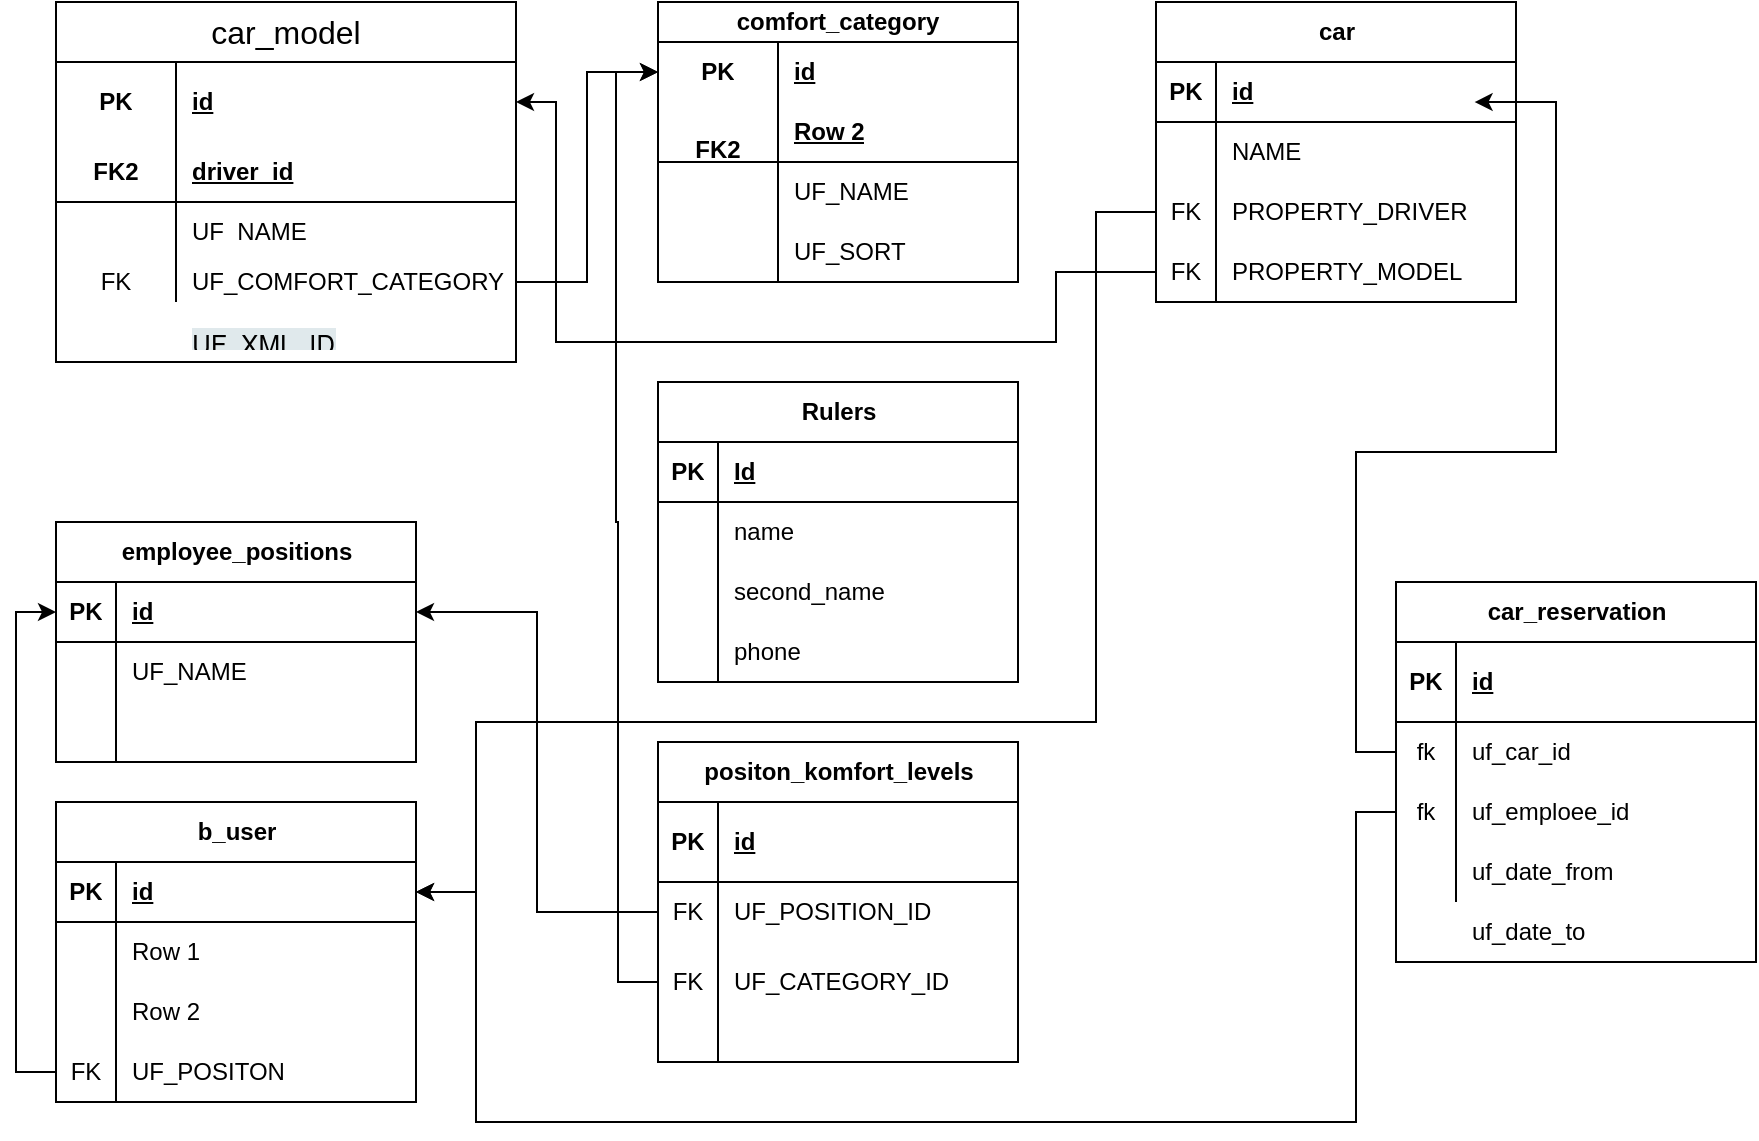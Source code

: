 <mxfile version="27.0.4">
  <diagram name="Page-1" id="9f46799a-70d6-7492-0946-bef42562c5a5">
    <mxGraphModel dx="1484" dy="653" grid="1" gridSize="10" guides="1" tooltips="1" connect="1" arrows="1" fold="1" page="1" pageScale="1" pageWidth="1100" pageHeight="850" background="none" math="0" shadow="0">
      <root>
        <mxCell id="0" />
        <mxCell id="1" parent="0" />
        <mxCell id="xJ7JGqBB9DfvE6Mjr_k1-46" value="" style="group" vertex="1" connectable="0" parent="1">
          <mxGeometry x="60" y="290" width="180" height="380" as="geometry" />
        </mxCell>
        <mxCell id="xJ7JGqBB9DfvE6Mjr_k1-45" value="UF_NAME" style="shape=partialRectangle;connectable=0;fillColor=none;top=0;left=0;bottom=0;right=0;align=left;spacingLeft=6;overflow=hidden;html=1;whiteSpace=wrap;" vertex="1" parent="xJ7JGqBB9DfvE6Mjr_k1-46">
          <mxGeometry x="60" y="105" width="120" height="15" as="geometry">
            <mxRectangle width="120" height="30" as="alternateBounds" />
          </mxGeometry>
        </mxCell>
        <mxCell id="xJ7JGqBB9DfvE6Mjr_k1-75" value="employee_positions" style="shape=table;startSize=30;container=1;collapsible=1;childLayout=tableLayout;fixedRows=1;rowLines=0;fontStyle=1;align=center;resizeLast=1;html=1;" vertex="1" parent="xJ7JGqBB9DfvE6Mjr_k1-46">
          <mxGeometry y="260" width="180" height="120" as="geometry" />
        </mxCell>
        <mxCell id="xJ7JGqBB9DfvE6Mjr_k1-76" value="" style="shape=tableRow;horizontal=0;startSize=0;swimlaneHead=0;swimlaneBody=0;fillColor=none;collapsible=0;dropTarget=0;points=[[0,0.5],[1,0.5]];portConstraint=eastwest;top=0;left=0;right=0;bottom=1;" vertex="1" parent="xJ7JGqBB9DfvE6Mjr_k1-75">
          <mxGeometry y="30" width="180" height="30" as="geometry" />
        </mxCell>
        <mxCell id="xJ7JGqBB9DfvE6Mjr_k1-77" value="PK" style="shape=partialRectangle;connectable=0;fillColor=none;top=0;left=0;bottom=0;right=0;fontStyle=1;overflow=hidden;whiteSpace=wrap;html=1;" vertex="1" parent="xJ7JGqBB9DfvE6Mjr_k1-76">
          <mxGeometry width="30" height="30" as="geometry">
            <mxRectangle width="30" height="30" as="alternateBounds" />
          </mxGeometry>
        </mxCell>
        <mxCell id="xJ7JGqBB9DfvE6Mjr_k1-78" value="id" style="shape=partialRectangle;connectable=0;fillColor=none;top=0;left=0;bottom=0;right=0;align=left;spacingLeft=6;fontStyle=5;overflow=hidden;whiteSpace=wrap;html=1;" vertex="1" parent="xJ7JGqBB9DfvE6Mjr_k1-76">
          <mxGeometry x="30" width="150" height="30" as="geometry">
            <mxRectangle width="150" height="30" as="alternateBounds" />
          </mxGeometry>
        </mxCell>
        <mxCell id="xJ7JGqBB9DfvE6Mjr_k1-79" value="" style="shape=tableRow;horizontal=0;startSize=0;swimlaneHead=0;swimlaneBody=0;fillColor=none;collapsible=0;dropTarget=0;points=[[0,0.5],[1,0.5]];portConstraint=eastwest;top=0;left=0;right=0;bottom=0;" vertex="1" parent="xJ7JGqBB9DfvE6Mjr_k1-75">
          <mxGeometry y="60" width="180" height="30" as="geometry" />
        </mxCell>
        <mxCell id="xJ7JGqBB9DfvE6Mjr_k1-80" value="" style="shape=partialRectangle;connectable=0;fillColor=none;top=0;left=0;bottom=0;right=0;editable=1;overflow=hidden;whiteSpace=wrap;html=1;" vertex="1" parent="xJ7JGqBB9DfvE6Mjr_k1-79">
          <mxGeometry width="30" height="30" as="geometry">
            <mxRectangle width="30" height="30" as="alternateBounds" />
          </mxGeometry>
        </mxCell>
        <mxCell id="xJ7JGqBB9DfvE6Mjr_k1-81" value="UF_NAME" style="shape=partialRectangle;connectable=0;fillColor=none;top=0;left=0;bottom=0;right=0;align=left;spacingLeft=6;overflow=hidden;whiteSpace=wrap;html=1;" vertex="1" parent="xJ7JGqBB9DfvE6Mjr_k1-79">
          <mxGeometry x="30" width="150" height="30" as="geometry">
            <mxRectangle width="150" height="30" as="alternateBounds" />
          </mxGeometry>
        </mxCell>
        <mxCell id="xJ7JGqBB9DfvE6Mjr_k1-82" value="" style="shape=tableRow;horizontal=0;startSize=0;swimlaneHead=0;swimlaneBody=0;fillColor=none;collapsible=0;dropTarget=0;points=[[0,0.5],[1,0.5]];portConstraint=eastwest;top=0;left=0;right=0;bottom=0;" vertex="1" parent="xJ7JGqBB9DfvE6Mjr_k1-75">
          <mxGeometry y="90" width="180" height="30" as="geometry" />
        </mxCell>
        <mxCell id="xJ7JGqBB9DfvE6Mjr_k1-83" value="" style="shape=partialRectangle;connectable=0;fillColor=none;top=0;left=0;bottom=0;right=0;editable=1;overflow=hidden;whiteSpace=wrap;html=1;" vertex="1" parent="xJ7JGqBB9DfvE6Mjr_k1-82">
          <mxGeometry width="30" height="30" as="geometry">
            <mxRectangle width="30" height="30" as="alternateBounds" />
          </mxGeometry>
        </mxCell>
        <mxCell id="xJ7JGqBB9DfvE6Mjr_k1-84" value="" style="shape=partialRectangle;connectable=0;fillColor=none;top=0;left=0;bottom=0;right=0;align=left;spacingLeft=6;overflow=hidden;whiteSpace=wrap;html=1;" vertex="1" parent="xJ7JGqBB9DfvE6Mjr_k1-82">
          <mxGeometry x="30" width="150" height="30" as="geometry">
            <mxRectangle width="150" height="30" as="alternateBounds" />
          </mxGeometry>
        </mxCell>
        <mxCell id="xJ7JGqBB9DfvE6Mjr_k1-168" value="&lt;span style=&quot;font-family: &amp;quot;Helvetica Neue&amp;quot;, Helvetica, Arial, sans-serif; font-size: 13px; background-color: rgb(224, 233, 236);&quot;&gt;UF_XML_ID&lt;/span&gt;" style="shape=partialRectangle;connectable=0;fillColor=none;top=0;left=0;bottom=0;right=0;align=left;spacingLeft=6;overflow=hidden;html=1;whiteSpace=wrap;" vertex="1" parent="xJ7JGqBB9DfvE6Mjr_k1-46">
          <mxGeometry x="60" y="160" width="120" height="15" as="geometry">
            <mxRectangle width="120" height="30" as="alternateBounds" />
          </mxGeometry>
        </mxCell>
        <mxCell id="xJ7JGqBB9DfvE6Mjr_k1-48" value="comfort_category" style="shape=table;startSize=20;container=1;collapsible=1;childLayout=tableLayout;fixedRows=1;rowLines=0;fontStyle=1;align=center;resizeLast=1;html=1;whiteSpace=wrap;" vertex="1" parent="1">
          <mxGeometry x="361" y="290" width="180" height="140" as="geometry" />
        </mxCell>
        <mxCell id="xJ7JGqBB9DfvE6Mjr_k1-49" value="" style="shape=tableRow;horizontal=0;startSize=0;swimlaneHead=0;swimlaneBody=0;fillColor=none;collapsible=0;dropTarget=0;points=[[0,0.5],[1,0.5]];portConstraint=eastwest;top=0;left=0;right=0;bottom=0;html=1;" vertex="1" parent="xJ7JGqBB9DfvE6Mjr_k1-48">
          <mxGeometry y="20" width="180" height="30" as="geometry" />
        </mxCell>
        <mxCell id="xJ7JGqBB9DfvE6Mjr_k1-50" value="PK" style="shape=partialRectangle;connectable=0;fillColor=none;top=0;left=0;bottom=0;right=0;fontStyle=1;overflow=hidden;html=1;whiteSpace=wrap;" vertex="1" parent="xJ7JGqBB9DfvE6Mjr_k1-49">
          <mxGeometry width="60" height="30" as="geometry">
            <mxRectangle width="60" height="30" as="alternateBounds" />
          </mxGeometry>
        </mxCell>
        <mxCell id="xJ7JGqBB9DfvE6Mjr_k1-51" value="id" style="shape=partialRectangle;connectable=0;fillColor=none;top=0;left=0;bottom=0;right=0;align=left;spacingLeft=6;fontStyle=5;overflow=hidden;html=1;whiteSpace=wrap;" vertex="1" parent="xJ7JGqBB9DfvE6Mjr_k1-49">
          <mxGeometry x="60" width="120" height="30" as="geometry">
            <mxRectangle width="120" height="30" as="alternateBounds" />
          </mxGeometry>
        </mxCell>
        <mxCell id="xJ7JGqBB9DfvE6Mjr_k1-52" value="" style="shape=tableRow;horizontal=0;startSize=0;swimlaneHead=0;swimlaneBody=0;fillColor=none;collapsible=0;dropTarget=0;points=[[0,0.5],[1,0.5]];portConstraint=eastwest;top=0;left=0;right=0;bottom=1;html=1;" vertex="1" parent="xJ7JGqBB9DfvE6Mjr_k1-48">
          <mxGeometry y="50" width="180" height="30" as="geometry" />
        </mxCell>
        <mxCell id="xJ7JGqBB9DfvE6Mjr_k1-53" value="&lt;div&gt;&lt;br&gt;&lt;/div&gt;FK2" style="shape=partialRectangle;connectable=0;fillColor=none;top=0;left=0;bottom=0;right=0;fontStyle=1;overflow=hidden;html=1;whiteSpace=wrap;" vertex="1" parent="xJ7JGqBB9DfvE6Mjr_k1-52">
          <mxGeometry width="60" height="30" as="geometry">
            <mxRectangle width="60" height="30" as="alternateBounds" />
          </mxGeometry>
        </mxCell>
        <mxCell id="xJ7JGqBB9DfvE6Mjr_k1-54" value="Row 2" style="shape=partialRectangle;connectable=0;fillColor=none;top=0;left=0;bottom=0;right=0;align=left;spacingLeft=6;fontStyle=5;overflow=hidden;html=1;whiteSpace=wrap;" vertex="1" parent="xJ7JGqBB9DfvE6Mjr_k1-52">
          <mxGeometry x="60" width="120" height="30" as="geometry">
            <mxRectangle width="120" height="30" as="alternateBounds" />
          </mxGeometry>
        </mxCell>
        <mxCell id="xJ7JGqBB9DfvE6Mjr_k1-55" value="" style="shape=tableRow;horizontal=0;startSize=0;swimlaneHead=0;swimlaneBody=0;fillColor=none;collapsible=0;dropTarget=0;points=[[0,0.5],[1,0.5]];portConstraint=eastwest;top=0;left=0;right=0;bottom=0;html=1;" vertex="1" parent="xJ7JGqBB9DfvE6Mjr_k1-48">
          <mxGeometry y="80" width="180" height="30" as="geometry" />
        </mxCell>
        <mxCell id="xJ7JGqBB9DfvE6Mjr_k1-56" value="" style="shape=partialRectangle;connectable=0;fillColor=none;top=0;left=0;bottom=0;right=0;editable=1;overflow=hidden;html=1;whiteSpace=wrap;" vertex="1" parent="xJ7JGqBB9DfvE6Mjr_k1-55">
          <mxGeometry width="60" height="30" as="geometry">
            <mxRectangle width="60" height="30" as="alternateBounds" />
          </mxGeometry>
        </mxCell>
        <mxCell id="xJ7JGqBB9DfvE6Mjr_k1-57" value="UF_NAME" style="shape=partialRectangle;connectable=0;fillColor=none;top=0;left=0;bottom=0;right=0;align=left;spacingLeft=6;overflow=hidden;html=1;whiteSpace=wrap;" vertex="1" parent="xJ7JGqBB9DfvE6Mjr_k1-55">
          <mxGeometry x="60" width="120" height="30" as="geometry">
            <mxRectangle width="120" height="30" as="alternateBounds" />
          </mxGeometry>
        </mxCell>
        <mxCell id="xJ7JGqBB9DfvE6Mjr_k1-58" value="" style="shape=tableRow;horizontal=0;startSize=0;swimlaneHead=0;swimlaneBody=0;fillColor=none;collapsible=0;dropTarget=0;points=[[0,0.5],[1,0.5]];portConstraint=eastwest;top=0;left=0;right=0;bottom=0;html=1;" vertex="1" parent="xJ7JGqBB9DfvE6Mjr_k1-48">
          <mxGeometry y="110" width="180" height="30" as="geometry" />
        </mxCell>
        <mxCell id="xJ7JGqBB9DfvE6Mjr_k1-59" value="" style="shape=partialRectangle;connectable=0;fillColor=none;top=0;left=0;bottom=0;right=0;editable=1;overflow=hidden;html=1;whiteSpace=wrap;" vertex="1" parent="xJ7JGqBB9DfvE6Mjr_k1-58">
          <mxGeometry width="60" height="30" as="geometry">
            <mxRectangle width="60" height="30" as="alternateBounds" />
          </mxGeometry>
        </mxCell>
        <mxCell id="xJ7JGqBB9DfvE6Mjr_k1-60" value="UF_SORT" style="shape=partialRectangle;connectable=0;fillColor=none;top=0;left=0;bottom=0;right=0;align=left;spacingLeft=6;overflow=hidden;html=1;whiteSpace=wrap;" vertex="1" parent="xJ7JGqBB9DfvE6Mjr_k1-58">
          <mxGeometry x="60" width="120" height="30" as="geometry">
            <mxRectangle width="120" height="30" as="alternateBounds" />
          </mxGeometry>
        </mxCell>
        <mxCell id="xJ7JGqBB9DfvE6Mjr_k1-61" value="Rulers" style="shape=table;startSize=30;container=1;collapsible=1;childLayout=tableLayout;fixedRows=1;rowLines=0;fontStyle=1;align=center;resizeLast=1;html=1;" vertex="1" parent="1">
          <mxGeometry x="361" y="480" width="180" height="150" as="geometry" />
        </mxCell>
        <mxCell id="xJ7JGqBB9DfvE6Mjr_k1-62" value="" style="shape=tableRow;horizontal=0;startSize=0;swimlaneHead=0;swimlaneBody=0;fillColor=none;collapsible=0;dropTarget=0;points=[[0,0.5],[1,0.5]];portConstraint=eastwest;top=0;left=0;right=0;bottom=1;" vertex="1" parent="xJ7JGqBB9DfvE6Mjr_k1-61">
          <mxGeometry y="30" width="180" height="30" as="geometry" />
        </mxCell>
        <mxCell id="xJ7JGqBB9DfvE6Mjr_k1-63" value="PK" style="shape=partialRectangle;connectable=0;fillColor=none;top=0;left=0;bottom=0;right=0;fontStyle=1;overflow=hidden;whiteSpace=wrap;html=1;" vertex="1" parent="xJ7JGqBB9DfvE6Mjr_k1-62">
          <mxGeometry width="30" height="30" as="geometry">
            <mxRectangle width="30" height="30" as="alternateBounds" />
          </mxGeometry>
        </mxCell>
        <mxCell id="xJ7JGqBB9DfvE6Mjr_k1-64" value="Id" style="shape=partialRectangle;connectable=0;fillColor=none;top=0;left=0;bottom=0;right=0;align=left;spacingLeft=6;fontStyle=5;overflow=hidden;whiteSpace=wrap;html=1;" vertex="1" parent="xJ7JGqBB9DfvE6Mjr_k1-62">
          <mxGeometry x="30" width="150" height="30" as="geometry">
            <mxRectangle width="150" height="30" as="alternateBounds" />
          </mxGeometry>
        </mxCell>
        <mxCell id="xJ7JGqBB9DfvE6Mjr_k1-65" value="" style="shape=tableRow;horizontal=0;startSize=0;swimlaneHead=0;swimlaneBody=0;fillColor=none;collapsible=0;dropTarget=0;points=[[0,0.5],[1,0.5]];portConstraint=eastwest;top=0;left=0;right=0;bottom=0;" vertex="1" parent="xJ7JGqBB9DfvE6Mjr_k1-61">
          <mxGeometry y="60" width="180" height="30" as="geometry" />
        </mxCell>
        <mxCell id="xJ7JGqBB9DfvE6Mjr_k1-66" value="" style="shape=partialRectangle;connectable=0;fillColor=none;top=0;left=0;bottom=0;right=0;editable=1;overflow=hidden;whiteSpace=wrap;html=1;" vertex="1" parent="xJ7JGqBB9DfvE6Mjr_k1-65">
          <mxGeometry width="30" height="30" as="geometry">
            <mxRectangle width="30" height="30" as="alternateBounds" />
          </mxGeometry>
        </mxCell>
        <mxCell id="xJ7JGqBB9DfvE6Mjr_k1-67" value="name" style="shape=partialRectangle;connectable=0;fillColor=none;top=0;left=0;bottom=0;right=0;align=left;spacingLeft=6;overflow=hidden;whiteSpace=wrap;html=1;" vertex="1" parent="xJ7JGqBB9DfvE6Mjr_k1-65">
          <mxGeometry x="30" width="150" height="30" as="geometry">
            <mxRectangle width="150" height="30" as="alternateBounds" />
          </mxGeometry>
        </mxCell>
        <mxCell id="xJ7JGqBB9DfvE6Mjr_k1-68" value="" style="shape=tableRow;horizontal=0;startSize=0;swimlaneHead=0;swimlaneBody=0;fillColor=none;collapsible=0;dropTarget=0;points=[[0,0.5],[1,0.5]];portConstraint=eastwest;top=0;left=0;right=0;bottom=0;" vertex="1" parent="xJ7JGqBB9DfvE6Mjr_k1-61">
          <mxGeometry y="90" width="180" height="30" as="geometry" />
        </mxCell>
        <mxCell id="xJ7JGqBB9DfvE6Mjr_k1-69" value="" style="shape=partialRectangle;connectable=0;fillColor=none;top=0;left=0;bottom=0;right=0;editable=1;overflow=hidden;whiteSpace=wrap;html=1;" vertex="1" parent="xJ7JGqBB9DfvE6Mjr_k1-68">
          <mxGeometry width="30" height="30" as="geometry">
            <mxRectangle width="30" height="30" as="alternateBounds" />
          </mxGeometry>
        </mxCell>
        <mxCell id="xJ7JGqBB9DfvE6Mjr_k1-70" value="second_name" style="shape=partialRectangle;connectable=0;fillColor=none;top=0;left=0;bottom=0;right=0;align=left;spacingLeft=6;overflow=hidden;whiteSpace=wrap;html=1;" vertex="1" parent="xJ7JGqBB9DfvE6Mjr_k1-68">
          <mxGeometry x="30" width="150" height="30" as="geometry">
            <mxRectangle width="150" height="30" as="alternateBounds" />
          </mxGeometry>
        </mxCell>
        <mxCell id="xJ7JGqBB9DfvE6Mjr_k1-71" value="" style="shape=tableRow;horizontal=0;startSize=0;swimlaneHead=0;swimlaneBody=0;fillColor=none;collapsible=0;dropTarget=0;points=[[0,0.5],[1,0.5]];portConstraint=eastwest;top=0;left=0;right=0;bottom=0;" vertex="1" parent="xJ7JGqBB9DfvE6Mjr_k1-61">
          <mxGeometry y="120" width="180" height="30" as="geometry" />
        </mxCell>
        <mxCell id="xJ7JGqBB9DfvE6Mjr_k1-72" value="" style="shape=partialRectangle;connectable=0;fillColor=none;top=0;left=0;bottom=0;right=0;editable=1;overflow=hidden;whiteSpace=wrap;html=1;" vertex="1" parent="xJ7JGqBB9DfvE6Mjr_k1-71">
          <mxGeometry width="30" height="30" as="geometry">
            <mxRectangle width="30" height="30" as="alternateBounds" />
          </mxGeometry>
        </mxCell>
        <mxCell id="xJ7JGqBB9DfvE6Mjr_k1-73" value="phone" style="shape=partialRectangle;connectable=0;fillColor=none;top=0;left=0;bottom=0;right=0;align=left;spacingLeft=6;overflow=hidden;whiteSpace=wrap;html=1;" vertex="1" parent="xJ7JGqBB9DfvE6Mjr_k1-71">
          <mxGeometry x="30" width="150" height="30" as="geometry">
            <mxRectangle width="150" height="30" as="alternateBounds" />
          </mxGeometry>
        </mxCell>
        <mxCell id="xJ7JGqBB9DfvE6Mjr_k1-88" value="positon_komfort_levels" style="shape=table;startSize=30;container=1;collapsible=1;childLayout=tableLayout;fixedRows=1;rowLines=0;fontStyle=1;align=center;resizeLast=1;html=1;" vertex="1" parent="1">
          <mxGeometry x="361" y="660" width="180" height="160" as="geometry" />
        </mxCell>
        <mxCell id="xJ7JGqBB9DfvE6Mjr_k1-89" value="" style="shape=tableRow;horizontal=0;startSize=0;swimlaneHead=0;swimlaneBody=0;fillColor=none;collapsible=0;dropTarget=0;points=[[0,0.5],[1,0.5]];portConstraint=eastwest;top=0;left=0;right=0;bottom=1;" vertex="1" parent="xJ7JGqBB9DfvE6Mjr_k1-88">
          <mxGeometry y="30" width="180" height="40" as="geometry" />
        </mxCell>
        <mxCell id="xJ7JGqBB9DfvE6Mjr_k1-90" value="PK" style="shape=partialRectangle;connectable=0;fillColor=none;top=0;left=0;bottom=0;right=0;fontStyle=1;overflow=hidden;whiteSpace=wrap;html=1;" vertex="1" parent="xJ7JGqBB9DfvE6Mjr_k1-89">
          <mxGeometry width="30" height="40" as="geometry">
            <mxRectangle width="30" height="40" as="alternateBounds" />
          </mxGeometry>
        </mxCell>
        <mxCell id="xJ7JGqBB9DfvE6Mjr_k1-91" value="id" style="shape=partialRectangle;connectable=0;fillColor=none;top=0;left=0;bottom=0;right=0;align=left;spacingLeft=6;fontStyle=5;overflow=hidden;whiteSpace=wrap;html=1;" vertex="1" parent="xJ7JGqBB9DfvE6Mjr_k1-89">
          <mxGeometry x="30" width="150" height="40" as="geometry">
            <mxRectangle width="150" height="40" as="alternateBounds" />
          </mxGeometry>
        </mxCell>
        <mxCell id="xJ7JGqBB9DfvE6Mjr_k1-92" value="" style="shape=tableRow;horizontal=0;startSize=0;swimlaneHead=0;swimlaneBody=0;fillColor=none;collapsible=0;dropTarget=0;points=[[0,0.5],[1,0.5]];portConstraint=eastwest;top=0;left=0;right=0;bottom=0;" vertex="1" parent="xJ7JGqBB9DfvE6Mjr_k1-88">
          <mxGeometry y="70" width="180" height="30" as="geometry" />
        </mxCell>
        <mxCell id="xJ7JGqBB9DfvE6Mjr_k1-93" value="FK" style="shape=partialRectangle;connectable=0;fillColor=none;top=0;left=0;bottom=0;right=0;editable=1;overflow=hidden;whiteSpace=wrap;html=1;" vertex="1" parent="xJ7JGqBB9DfvE6Mjr_k1-92">
          <mxGeometry width="30" height="30" as="geometry">
            <mxRectangle width="30" height="30" as="alternateBounds" />
          </mxGeometry>
        </mxCell>
        <mxCell id="xJ7JGqBB9DfvE6Mjr_k1-94" value="UF_POSITION_ID" style="shape=partialRectangle;connectable=0;fillColor=none;top=0;left=0;bottom=0;right=0;align=left;spacingLeft=6;overflow=hidden;whiteSpace=wrap;html=1;" vertex="1" parent="xJ7JGqBB9DfvE6Mjr_k1-92">
          <mxGeometry x="30" width="150" height="30" as="geometry">
            <mxRectangle width="150" height="30" as="alternateBounds" />
          </mxGeometry>
        </mxCell>
        <mxCell id="xJ7JGqBB9DfvE6Mjr_k1-95" value="" style="shape=tableRow;horizontal=0;startSize=0;swimlaneHead=0;swimlaneBody=0;fillColor=none;collapsible=0;dropTarget=0;points=[[0,0.5],[1,0.5]];portConstraint=eastwest;top=0;left=0;right=0;bottom=0;" vertex="1" parent="xJ7JGqBB9DfvE6Mjr_k1-88">
          <mxGeometry y="100" width="180" height="40" as="geometry" />
        </mxCell>
        <mxCell id="xJ7JGqBB9DfvE6Mjr_k1-96" value="FK" style="shape=partialRectangle;connectable=0;fillColor=none;top=0;left=0;bottom=0;right=0;editable=1;overflow=hidden;whiteSpace=wrap;html=1;" vertex="1" parent="xJ7JGqBB9DfvE6Mjr_k1-95">
          <mxGeometry width="30" height="40" as="geometry">
            <mxRectangle width="30" height="40" as="alternateBounds" />
          </mxGeometry>
        </mxCell>
        <mxCell id="xJ7JGqBB9DfvE6Mjr_k1-97" value="UF_CATEGORY_ID" style="shape=partialRectangle;connectable=0;fillColor=none;top=0;left=0;bottom=0;right=0;align=left;spacingLeft=6;overflow=hidden;whiteSpace=wrap;html=1;" vertex="1" parent="xJ7JGqBB9DfvE6Mjr_k1-95">
          <mxGeometry x="30" width="150" height="40" as="geometry">
            <mxRectangle width="150" height="40" as="alternateBounds" />
          </mxGeometry>
        </mxCell>
        <mxCell id="xJ7JGqBB9DfvE6Mjr_k1-98" value="" style="shape=tableRow;horizontal=0;startSize=0;swimlaneHead=0;swimlaneBody=0;fillColor=none;collapsible=0;dropTarget=0;points=[[0,0.5],[1,0.5]];portConstraint=eastwest;top=0;left=0;right=0;bottom=0;" vertex="1" parent="xJ7JGqBB9DfvE6Mjr_k1-88">
          <mxGeometry y="140" width="180" height="20" as="geometry" />
        </mxCell>
        <mxCell id="xJ7JGqBB9DfvE6Mjr_k1-99" value="" style="shape=partialRectangle;connectable=0;fillColor=none;top=0;left=0;bottom=0;right=0;editable=1;overflow=hidden;whiteSpace=wrap;html=1;" vertex="1" parent="xJ7JGqBB9DfvE6Mjr_k1-98">
          <mxGeometry width="30" height="20" as="geometry">
            <mxRectangle width="30" height="20" as="alternateBounds" />
          </mxGeometry>
        </mxCell>
        <mxCell id="xJ7JGqBB9DfvE6Mjr_k1-100" value="" style="shape=partialRectangle;connectable=0;fillColor=none;top=0;left=0;bottom=0;right=0;align=left;spacingLeft=6;overflow=hidden;whiteSpace=wrap;html=1;" vertex="1" parent="xJ7JGqBB9DfvE6Mjr_k1-98">
          <mxGeometry x="30" width="150" height="20" as="geometry">
            <mxRectangle width="150" height="20" as="alternateBounds" />
          </mxGeometry>
        </mxCell>
        <mxCell id="xJ7JGqBB9DfvE6Mjr_k1-103" value="b_user" style="shape=table;startSize=30;container=1;collapsible=1;childLayout=tableLayout;fixedRows=1;rowLines=0;fontStyle=1;align=center;resizeLast=1;html=1;" vertex="1" parent="1">
          <mxGeometry x="60" y="690" width="180" height="150" as="geometry" />
        </mxCell>
        <mxCell id="xJ7JGqBB9DfvE6Mjr_k1-104" value="" style="shape=tableRow;horizontal=0;startSize=0;swimlaneHead=0;swimlaneBody=0;fillColor=none;collapsible=0;dropTarget=0;points=[[0,0.5],[1,0.5]];portConstraint=eastwest;top=0;left=0;right=0;bottom=1;" vertex="1" parent="xJ7JGqBB9DfvE6Mjr_k1-103">
          <mxGeometry y="30" width="180" height="30" as="geometry" />
        </mxCell>
        <mxCell id="xJ7JGqBB9DfvE6Mjr_k1-105" value="PK" style="shape=partialRectangle;connectable=0;fillColor=none;top=0;left=0;bottom=0;right=0;fontStyle=1;overflow=hidden;whiteSpace=wrap;html=1;" vertex="1" parent="xJ7JGqBB9DfvE6Mjr_k1-104">
          <mxGeometry width="30" height="30" as="geometry">
            <mxRectangle width="30" height="30" as="alternateBounds" />
          </mxGeometry>
        </mxCell>
        <mxCell id="xJ7JGqBB9DfvE6Mjr_k1-106" value="id" style="shape=partialRectangle;connectable=0;fillColor=none;top=0;left=0;bottom=0;right=0;align=left;spacingLeft=6;fontStyle=5;overflow=hidden;whiteSpace=wrap;html=1;" vertex="1" parent="xJ7JGqBB9DfvE6Mjr_k1-104">
          <mxGeometry x="30" width="150" height="30" as="geometry">
            <mxRectangle width="150" height="30" as="alternateBounds" />
          </mxGeometry>
        </mxCell>
        <mxCell id="xJ7JGqBB9DfvE6Mjr_k1-107" value="" style="shape=tableRow;horizontal=0;startSize=0;swimlaneHead=0;swimlaneBody=0;fillColor=none;collapsible=0;dropTarget=0;points=[[0,0.5],[1,0.5]];portConstraint=eastwest;top=0;left=0;right=0;bottom=0;" vertex="1" parent="xJ7JGqBB9DfvE6Mjr_k1-103">
          <mxGeometry y="60" width="180" height="30" as="geometry" />
        </mxCell>
        <mxCell id="xJ7JGqBB9DfvE6Mjr_k1-108" value="" style="shape=partialRectangle;connectable=0;fillColor=none;top=0;left=0;bottom=0;right=0;editable=1;overflow=hidden;whiteSpace=wrap;html=1;" vertex="1" parent="xJ7JGqBB9DfvE6Mjr_k1-107">
          <mxGeometry width="30" height="30" as="geometry">
            <mxRectangle width="30" height="30" as="alternateBounds" />
          </mxGeometry>
        </mxCell>
        <mxCell id="xJ7JGqBB9DfvE6Mjr_k1-109" value="Row 1" style="shape=partialRectangle;connectable=0;fillColor=none;top=0;left=0;bottom=0;right=0;align=left;spacingLeft=6;overflow=hidden;whiteSpace=wrap;html=1;" vertex="1" parent="xJ7JGqBB9DfvE6Mjr_k1-107">
          <mxGeometry x="30" width="150" height="30" as="geometry">
            <mxRectangle width="150" height="30" as="alternateBounds" />
          </mxGeometry>
        </mxCell>
        <mxCell id="xJ7JGqBB9DfvE6Mjr_k1-110" value="" style="shape=tableRow;horizontal=0;startSize=0;swimlaneHead=0;swimlaneBody=0;fillColor=none;collapsible=0;dropTarget=0;points=[[0,0.5],[1,0.5]];portConstraint=eastwest;top=0;left=0;right=0;bottom=0;" vertex="1" parent="xJ7JGqBB9DfvE6Mjr_k1-103">
          <mxGeometry y="90" width="180" height="30" as="geometry" />
        </mxCell>
        <mxCell id="xJ7JGqBB9DfvE6Mjr_k1-111" value="" style="shape=partialRectangle;connectable=0;fillColor=none;top=0;left=0;bottom=0;right=0;editable=1;overflow=hidden;whiteSpace=wrap;html=1;" vertex="1" parent="xJ7JGqBB9DfvE6Mjr_k1-110">
          <mxGeometry width="30" height="30" as="geometry">
            <mxRectangle width="30" height="30" as="alternateBounds" />
          </mxGeometry>
        </mxCell>
        <mxCell id="xJ7JGqBB9DfvE6Mjr_k1-112" value="Row 2" style="shape=partialRectangle;connectable=0;fillColor=none;top=0;left=0;bottom=0;right=0;align=left;spacingLeft=6;overflow=hidden;whiteSpace=wrap;html=1;" vertex="1" parent="xJ7JGqBB9DfvE6Mjr_k1-110">
          <mxGeometry x="30" width="150" height="30" as="geometry">
            <mxRectangle width="150" height="30" as="alternateBounds" />
          </mxGeometry>
        </mxCell>
        <mxCell id="xJ7JGqBB9DfvE6Mjr_k1-113" value="" style="shape=tableRow;horizontal=0;startSize=0;swimlaneHead=0;swimlaneBody=0;fillColor=none;collapsible=0;dropTarget=0;points=[[0,0.5],[1,0.5]];portConstraint=eastwest;top=0;left=0;right=0;bottom=0;" vertex="1" parent="xJ7JGqBB9DfvE6Mjr_k1-103">
          <mxGeometry y="120" width="180" height="30" as="geometry" />
        </mxCell>
        <mxCell id="xJ7JGqBB9DfvE6Mjr_k1-114" value="FK" style="shape=partialRectangle;connectable=0;fillColor=none;top=0;left=0;bottom=0;right=0;editable=1;overflow=hidden;whiteSpace=wrap;html=1;" vertex="1" parent="xJ7JGqBB9DfvE6Mjr_k1-113">
          <mxGeometry width="30" height="30" as="geometry">
            <mxRectangle width="30" height="30" as="alternateBounds" />
          </mxGeometry>
        </mxCell>
        <mxCell id="xJ7JGqBB9DfvE6Mjr_k1-115" value="UF_POSITON" style="shape=partialRectangle;connectable=0;fillColor=none;top=0;left=0;bottom=0;right=0;align=left;spacingLeft=6;overflow=hidden;whiteSpace=wrap;html=1;" vertex="1" parent="xJ7JGqBB9DfvE6Mjr_k1-113">
          <mxGeometry x="30" width="150" height="30" as="geometry">
            <mxRectangle width="150" height="30" as="alternateBounds" />
          </mxGeometry>
        </mxCell>
        <mxCell id="xJ7JGqBB9DfvE6Mjr_k1-116" value="car" style="shape=table;startSize=30;container=1;collapsible=1;childLayout=tableLayout;fixedRows=1;rowLines=0;fontStyle=1;align=center;resizeLast=1;html=1;" vertex="1" parent="1">
          <mxGeometry x="610" y="290" width="180" height="150" as="geometry" />
        </mxCell>
        <mxCell id="xJ7JGqBB9DfvE6Mjr_k1-117" value="" style="shape=tableRow;horizontal=0;startSize=0;swimlaneHead=0;swimlaneBody=0;fillColor=none;collapsible=0;dropTarget=0;points=[[0,0.5],[1,0.5]];portConstraint=eastwest;top=0;left=0;right=0;bottom=1;" vertex="1" parent="xJ7JGqBB9DfvE6Mjr_k1-116">
          <mxGeometry y="30" width="180" height="30" as="geometry" />
        </mxCell>
        <mxCell id="xJ7JGqBB9DfvE6Mjr_k1-118" value="PK" style="shape=partialRectangle;connectable=0;fillColor=none;top=0;left=0;bottom=0;right=0;fontStyle=1;overflow=hidden;whiteSpace=wrap;html=1;" vertex="1" parent="xJ7JGqBB9DfvE6Mjr_k1-117">
          <mxGeometry width="30" height="30" as="geometry">
            <mxRectangle width="30" height="30" as="alternateBounds" />
          </mxGeometry>
        </mxCell>
        <mxCell id="xJ7JGqBB9DfvE6Mjr_k1-119" value="id" style="shape=partialRectangle;connectable=0;fillColor=none;top=0;left=0;bottom=0;right=0;align=left;spacingLeft=6;fontStyle=5;overflow=hidden;whiteSpace=wrap;html=1;" vertex="1" parent="xJ7JGqBB9DfvE6Mjr_k1-117">
          <mxGeometry x="30" width="150" height="30" as="geometry">
            <mxRectangle width="150" height="30" as="alternateBounds" />
          </mxGeometry>
        </mxCell>
        <mxCell id="xJ7JGqBB9DfvE6Mjr_k1-120" value="" style="shape=tableRow;horizontal=0;startSize=0;swimlaneHead=0;swimlaneBody=0;fillColor=none;collapsible=0;dropTarget=0;points=[[0,0.5],[1,0.5]];portConstraint=eastwest;top=0;left=0;right=0;bottom=0;" vertex="1" parent="xJ7JGqBB9DfvE6Mjr_k1-116">
          <mxGeometry y="60" width="180" height="30" as="geometry" />
        </mxCell>
        <mxCell id="xJ7JGqBB9DfvE6Mjr_k1-121" value="" style="shape=partialRectangle;connectable=0;fillColor=none;top=0;left=0;bottom=0;right=0;editable=1;overflow=hidden;whiteSpace=wrap;html=1;" vertex="1" parent="xJ7JGqBB9DfvE6Mjr_k1-120">
          <mxGeometry width="30" height="30" as="geometry">
            <mxRectangle width="30" height="30" as="alternateBounds" />
          </mxGeometry>
        </mxCell>
        <mxCell id="xJ7JGqBB9DfvE6Mjr_k1-122" value="NAME" style="shape=partialRectangle;connectable=0;fillColor=none;top=0;left=0;bottom=0;right=0;align=left;spacingLeft=6;overflow=hidden;whiteSpace=wrap;html=1;" vertex="1" parent="xJ7JGqBB9DfvE6Mjr_k1-120">
          <mxGeometry x="30" width="150" height="30" as="geometry">
            <mxRectangle width="150" height="30" as="alternateBounds" />
          </mxGeometry>
        </mxCell>
        <mxCell id="xJ7JGqBB9DfvE6Mjr_k1-123" value="" style="shape=tableRow;horizontal=0;startSize=0;swimlaneHead=0;swimlaneBody=0;fillColor=none;collapsible=0;dropTarget=0;points=[[0,0.5],[1,0.5]];portConstraint=eastwest;top=0;left=0;right=0;bottom=0;" vertex="1" parent="xJ7JGqBB9DfvE6Mjr_k1-116">
          <mxGeometry y="90" width="180" height="30" as="geometry" />
        </mxCell>
        <mxCell id="xJ7JGqBB9DfvE6Mjr_k1-124" value="FK" style="shape=partialRectangle;connectable=0;fillColor=none;top=0;left=0;bottom=0;right=0;editable=1;overflow=hidden;whiteSpace=wrap;html=1;" vertex="1" parent="xJ7JGqBB9DfvE6Mjr_k1-123">
          <mxGeometry width="30" height="30" as="geometry">
            <mxRectangle width="30" height="30" as="alternateBounds" />
          </mxGeometry>
        </mxCell>
        <mxCell id="xJ7JGqBB9DfvE6Mjr_k1-125" value="PROPERTY_DRIVER" style="shape=partialRectangle;connectable=0;fillColor=none;top=0;left=0;bottom=0;right=0;align=left;spacingLeft=6;overflow=hidden;whiteSpace=wrap;html=1;" vertex="1" parent="xJ7JGqBB9DfvE6Mjr_k1-123">
          <mxGeometry x="30" width="150" height="30" as="geometry">
            <mxRectangle width="150" height="30" as="alternateBounds" />
          </mxGeometry>
        </mxCell>
        <mxCell id="xJ7JGqBB9DfvE6Mjr_k1-126" value="" style="shape=tableRow;horizontal=0;startSize=0;swimlaneHead=0;swimlaneBody=0;fillColor=none;collapsible=0;dropTarget=0;points=[[0,0.5],[1,0.5]];portConstraint=eastwest;top=0;left=0;right=0;bottom=0;" vertex="1" parent="xJ7JGqBB9DfvE6Mjr_k1-116">
          <mxGeometry y="120" width="180" height="30" as="geometry" />
        </mxCell>
        <mxCell id="xJ7JGqBB9DfvE6Mjr_k1-127" value="FK" style="shape=partialRectangle;connectable=0;fillColor=none;top=0;left=0;bottom=0;right=0;editable=1;overflow=hidden;whiteSpace=wrap;html=1;" vertex="1" parent="xJ7JGqBB9DfvE6Mjr_k1-126">
          <mxGeometry width="30" height="30" as="geometry">
            <mxRectangle width="30" height="30" as="alternateBounds" />
          </mxGeometry>
        </mxCell>
        <mxCell id="xJ7JGqBB9DfvE6Mjr_k1-128" value="PROPERTY_MODEL" style="shape=partialRectangle;connectable=0;fillColor=none;top=0;left=0;bottom=0;right=0;align=left;spacingLeft=6;overflow=hidden;whiteSpace=wrap;html=1;" vertex="1" parent="xJ7JGqBB9DfvE6Mjr_k1-126">
          <mxGeometry x="30" width="150" height="30" as="geometry">
            <mxRectangle width="150" height="30" as="alternateBounds" />
          </mxGeometry>
        </mxCell>
        <mxCell id="xJ7JGqBB9DfvE6Mjr_k1-133" style="edgeStyle=orthogonalEdgeStyle;rounded=0;orthogonalLoop=1;jettySize=auto;html=1;" edge="1" parent="1" source="xJ7JGqBB9DfvE6Mjr_k1-39" target="xJ7JGqBB9DfvE6Mjr_k1-49">
          <mxGeometry relative="1" as="geometry" />
        </mxCell>
        <mxCell id="xJ7JGqBB9DfvE6Mjr_k1-134" style="edgeStyle=orthogonalEdgeStyle;rounded=0;orthogonalLoop=1;jettySize=auto;html=1;" edge="1" parent="1" source="xJ7JGqBB9DfvE6Mjr_k1-113" target="xJ7JGqBB9DfvE6Mjr_k1-76">
          <mxGeometry relative="1" as="geometry">
            <Array as="points">
              <mxPoint x="40" y="825" />
              <mxPoint x="40" y="595" />
            </Array>
          </mxGeometry>
        </mxCell>
        <mxCell id="xJ7JGqBB9DfvE6Mjr_k1-135" style="edgeStyle=orthogonalEdgeStyle;rounded=0;orthogonalLoop=1;jettySize=auto;html=1;" edge="1" parent="1" source="xJ7JGqBB9DfvE6Mjr_k1-92" target="xJ7JGqBB9DfvE6Mjr_k1-76">
          <mxGeometry relative="1" as="geometry" />
        </mxCell>
        <mxCell id="xJ7JGqBB9DfvE6Mjr_k1-136" style="edgeStyle=orthogonalEdgeStyle;rounded=0;orthogonalLoop=1;jettySize=auto;html=1;" edge="1" parent="1" source="xJ7JGqBB9DfvE6Mjr_k1-95" target="xJ7JGqBB9DfvE6Mjr_k1-49">
          <mxGeometry relative="1" as="geometry">
            <Array as="points">
              <mxPoint x="341" y="780" />
              <mxPoint x="341" y="550" />
              <mxPoint x="340" y="550" />
              <mxPoint x="340" y="325" />
            </Array>
          </mxGeometry>
        </mxCell>
        <mxCell id="xJ7JGqBB9DfvE6Mjr_k1-137" style="edgeStyle=orthogonalEdgeStyle;rounded=0;orthogonalLoop=1;jettySize=auto;html=1;" edge="1" parent="1" source="xJ7JGqBB9DfvE6Mjr_k1-123" target="xJ7JGqBB9DfvE6Mjr_k1-104">
          <mxGeometry relative="1" as="geometry">
            <Array as="points">
              <mxPoint x="580" y="395" />
              <mxPoint x="580" y="650" />
              <mxPoint x="270" y="650" />
              <mxPoint x="270" y="735" />
            </Array>
          </mxGeometry>
        </mxCell>
        <mxCell id="xJ7JGqBB9DfvE6Mjr_k1-147" style="edgeStyle=orthogonalEdgeStyle;rounded=0;orthogonalLoop=1;jettySize=auto;html=1;" edge="1" parent="1" source="xJ7JGqBB9DfvE6Mjr_k1-126" target="xJ7JGqBB9DfvE6Mjr_k1-30">
          <mxGeometry relative="1" as="geometry">
            <Array as="points">
              <mxPoint x="560" y="425" />
              <mxPoint x="560" y="460" />
              <mxPoint x="310" y="460" />
              <mxPoint x="310" y="340" />
            </Array>
          </mxGeometry>
        </mxCell>
        <mxCell id="xJ7JGqBB9DfvE6Mjr_k1-148" value="car_reservation" style="shape=table;startSize=30;container=1;collapsible=1;childLayout=tableLayout;fixedRows=1;rowLines=0;fontStyle=1;align=center;resizeLast=1;html=1;" vertex="1" parent="1">
          <mxGeometry x="730" y="580" width="180" height="190" as="geometry" />
        </mxCell>
        <mxCell id="xJ7JGqBB9DfvE6Mjr_k1-149" value="" style="shape=tableRow;horizontal=0;startSize=0;swimlaneHead=0;swimlaneBody=0;fillColor=none;collapsible=0;dropTarget=0;points=[[0,0.5],[1,0.5]];portConstraint=eastwest;top=0;left=0;right=0;bottom=1;" vertex="1" parent="xJ7JGqBB9DfvE6Mjr_k1-148">
          <mxGeometry y="30" width="180" height="40" as="geometry" />
        </mxCell>
        <mxCell id="xJ7JGqBB9DfvE6Mjr_k1-150" value="PK" style="shape=partialRectangle;connectable=0;fillColor=none;top=0;left=0;bottom=0;right=0;fontStyle=1;overflow=hidden;whiteSpace=wrap;html=1;" vertex="1" parent="xJ7JGqBB9DfvE6Mjr_k1-149">
          <mxGeometry width="30" height="40" as="geometry">
            <mxRectangle width="30" height="40" as="alternateBounds" />
          </mxGeometry>
        </mxCell>
        <mxCell id="xJ7JGqBB9DfvE6Mjr_k1-151" value="id" style="shape=partialRectangle;connectable=0;fillColor=none;top=0;left=0;bottom=0;right=0;align=left;spacingLeft=6;fontStyle=5;overflow=hidden;whiteSpace=wrap;html=1;" vertex="1" parent="xJ7JGqBB9DfvE6Mjr_k1-149">
          <mxGeometry x="30" width="150" height="40" as="geometry">
            <mxRectangle width="150" height="40" as="alternateBounds" />
          </mxGeometry>
        </mxCell>
        <mxCell id="xJ7JGqBB9DfvE6Mjr_k1-152" value="" style="shape=tableRow;horizontal=0;startSize=0;swimlaneHead=0;swimlaneBody=0;fillColor=none;collapsible=0;dropTarget=0;points=[[0,0.5],[1,0.5]];portConstraint=eastwest;top=0;left=0;right=0;bottom=0;" vertex="1" parent="xJ7JGqBB9DfvE6Mjr_k1-148">
          <mxGeometry y="70" width="180" height="30" as="geometry" />
        </mxCell>
        <mxCell id="xJ7JGqBB9DfvE6Mjr_k1-153" value="fk" style="shape=partialRectangle;connectable=0;fillColor=none;top=0;left=0;bottom=0;right=0;editable=1;overflow=hidden;whiteSpace=wrap;html=1;" vertex="1" parent="xJ7JGqBB9DfvE6Mjr_k1-152">
          <mxGeometry width="30" height="30" as="geometry">
            <mxRectangle width="30" height="30" as="alternateBounds" />
          </mxGeometry>
        </mxCell>
        <mxCell id="xJ7JGqBB9DfvE6Mjr_k1-154" value="uf_car_id" style="shape=partialRectangle;connectable=0;fillColor=none;top=0;left=0;bottom=0;right=0;align=left;spacingLeft=6;overflow=hidden;whiteSpace=wrap;html=1;" vertex="1" parent="xJ7JGqBB9DfvE6Mjr_k1-152">
          <mxGeometry x="30" width="150" height="30" as="geometry">
            <mxRectangle width="150" height="30" as="alternateBounds" />
          </mxGeometry>
        </mxCell>
        <mxCell id="xJ7JGqBB9DfvE6Mjr_k1-155" value="" style="shape=tableRow;horizontal=0;startSize=0;swimlaneHead=0;swimlaneBody=0;fillColor=none;collapsible=0;dropTarget=0;points=[[0,0.5],[1,0.5]];portConstraint=eastwest;top=0;left=0;right=0;bottom=0;" vertex="1" parent="xJ7JGqBB9DfvE6Mjr_k1-148">
          <mxGeometry y="100" width="180" height="30" as="geometry" />
        </mxCell>
        <mxCell id="xJ7JGqBB9DfvE6Mjr_k1-156" value="fk" style="shape=partialRectangle;connectable=0;fillColor=none;top=0;left=0;bottom=0;right=0;editable=1;overflow=hidden;whiteSpace=wrap;html=1;" vertex="1" parent="xJ7JGqBB9DfvE6Mjr_k1-155">
          <mxGeometry width="30" height="30" as="geometry">
            <mxRectangle width="30" height="30" as="alternateBounds" />
          </mxGeometry>
        </mxCell>
        <mxCell id="xJ7JGqBB9DfvE6Mjr_k1-157" value="uf_emploee_id" style="shape=partialRectangle;connectable=0;fillColor=none;top=0;left=0;bottom=0;right=0;align=left;spacingLeft=6;overflow=hidden;whiteSpace=wrap;html=1;" vertex="1" parent="xJ7JGqBB9DfvE6Mjr_k1-155">
          <mxGeometry x="30" width="150" height="30" as="geometry">
            <mxRectangle width="150" height="30" as="alternateBounds" />
          </mxGeometry>
        </mxCell>
        <mxCell id="xJ7JGqBB9DfvE6Mjr_k1-158" value="" style="shape=tableRow;horizontal=0;startSize=0;swimlaneHead=0;swimlaneBody=0;fillColor=none;collapsible=0;dropTarget=0;points=[[0,0.5],[1,0.5]];portConstraint=eastwest;top=0;left=0;right=0;bottom=0;" vertex="1" parent="xJ7JGqBB9DfvE6Mjr_k1-148">
          <mxGeometry y="130" width="180" height="30" as="geometry" />
        </mxCell>
        <mxCell id="xJ7JGqBB9DfvE6Mjr_k1-159" value="" style="shape=partialRectangle;connectable=0;fillColor=none;top=0;left=0;bottom=0;right=0;editable=1;overflow=hidden;whiteSpace=wrap;html=1;" vertex="1" parent="xJ7JGqBB9DfvE6Mjr_k1-158">
          <mxGeometry width="30" height="30" as="geometry">
            <mxRectangle width="30" height="30" as="alternateBounds" />
          </mxGeometry>
        </mxCell>
        <mxCell id="xJ7JGqBB9DfvE6Mjr_k1-160" value="uf_date_from" style="shape=partialRectangle;connectable=0;fillColor=none;top=0;left=0;bottom=0;right=0;align=left;spacingLeft=6;overflow=hidden;whiteSpace=wrap;html=1;" vertex="1" parent="xJ7JGqBB9DfvE6Mjr_k1-158">
          <mxGeometry x="30" width="150" height="30" as="geometry">
            <mxRectangle width="150" height="30" as="alternateBounds" />
          </mxGeometry>
        </mxCell>
        <mxCell id="xJ7JGqBB9DfvE6Mjr_k1-161" value="uf_date_to" style="shape=partialRectangle;connectable=0;fillColor=none;top=0;left=0;bottom=0;right=0;align=left;spacingLeft=6;overflow=hidden;whiteSpace=wrap;html=1;" vertex="1" parent="1">
          <mxGeometry x="760" y="740" width="150" height="30" as="geometry">
            <mxRectangle width="150" height="30" as="alternateBounds" />
          </mxGeometry>
        </mxCell>
        <mxCell id="xJ7JGqBB9DfvE6Mjr_k1-162" style="edgeStyle=orthogonalEdgeStyle;rounded=0;orthogonalLoop=1;jettySize=auto;html=1;entryX=0.885;entryY=-0.332;entryDx=0;entryDy=0;entryPerimeter=0;" edge="1" parent="1" source="xJ7JGqBB9DfvE6Mjr_k1-152" target="xJ7JGqBB9DfvE6Mjr_k1-120">
          <mxGeometry relative="1" as="geometry" />
        </mxCell>
        <mxCell id="xJ7JGqBB9DfvE6Mjr_k1-164" style="edgeStyle=orthogonalEdgeStyle;rounded=0;orthogonalLoop=1;jettySize=auto;html=1;entryX=1;entryY=0.5;entryDx=0;entryDy=0;" edge="1" parent="1" source="xJ7JGqBB9DfvE6Mjr_k1-155" target="xJ7JGqBB9DfvE6Mjr_k1-104">
          <mxGeometry relative="1" as="geometry">
            <Array as="points">
              <mxPoint x="710" y="695" />
              <mxPoint x="710" y="850" />
              <mxPoint x="270" y="850" />
              <mxPoint x="270" y="735" />
            </Array>
          </mxGeometry>
        </mxCell>
        <mxCell id="xJ7JGqBB9DfvE6Mjr_k1-29" value="&lt;span id=&quot;docs-internal-guid-a5e26e9a-7fff-ecc8-e4e2-89d3126d1d10&quot; style=&quot;font-weight:normal;&quot;&gt;&lt;span style=&quot;font-size: 12pt; font-family: Arial, sans-serif; background-color: transparent; font-variant-numeric: normal; font-variant-east-asian: normal; font-variant-alternates: normal; font-variant-position: normal; font-variant-emoji: normal; vertical-align: baseline; white-space-collapse: preserve;&quot;&gt;car_model&lt;/span&gt;&lt;/span&gt;" style="shape=table;startSize=30;container=1;collapsible=1;childLayout=tableLayout;fixedRows=1;rowLines=0;fontStyle=1;align=center;resizeLast=1;html=1;whiteSpace=wrap;" vertex="1" parent="1">
          <mxGeometry x="60" y="290" width="230" height="180" as="geometry" />
        </mxCell>
        <mxCell id="xJ7JGqBB9DfvE6Mjr_k1-30" value="" style="shape=tableRow;horizontal=0;startSize=0;swimlaneHead=0;swimlaneBody=0;fillColor=none;collapsible=0;dropTarget=0;points=[[0,0.5],[1,0.5]];portConstraint=eastwest;top=0;left=0;right=0;bottom=0;html=1;" vertex="1" parent="xJ7JGqBB9DfvE6Mjr_k1-29">
          <mxGeometry y="30" width="230" height="40" as="geometry" />
        </mxCell>
        <mxCell id="xJ7JGqBB9DfvE6Mjr_k1-31" value="PK" style="shape=partialRectangle;connectable=0;fillColor=none;top=0;left=0;bottom=0;right=0;fontStyle=1;overflow=hidden;html=1;whiteSpace=wrap;" vertex="1" parent="xJ7JGqBB9DfvE6Mjr_k1-30">
          <mxGeometry width="60" height="40" as="geometry">
            <mxRectangle width="60" height="40" as="alternateBounds" />
          </mxGeometry>
        </mxCell>
        <mxCell id="xJ7JGqBB9DfvE6Mjr_k1-32" value="id" style="shape=partialRectangle;connectable=0;fillColor=none;top=0;left=0;bottom=0;right=0;align=left;spacingLeft=6;fontStyle=5;overflow=hidden;html=1;whiteSpace=wrap;" vertex="1" parent="xJ7JGqBB9DfvE6Mjr_k1-30">
          <mxGeometry x="60" width="170" height="40" as="geometry">
            <mxRectangle width="170" height="40" as="alternateBounds" />
          </mxGeometry>
        </mxCell>
        <mxCell id="xJ7JGqBB9DfvE6Mjr_k1-33" value="" style="shape=tableRow;horizontal=0;startSize=0;swimlaneHead=0;swimlaneBody=0;fillColor=none;collapsible=0;dropTarget=0;points=[[0,0.5],[1,0.5]];portConstraint=eastwest;top=0;left=0;right=0;bottom=1;html=1;" vertex="1" parent="xJ7JGqBB9DfvE6Mjr_k1-29">
          <mxGeometry y="70" width="230" height="30" as="geometry" />
        </mxCell>
        <mxCell id="xJ7JGqBB9DfvE6Mjr_k1-34" value="FK2" style="shape=partialRectangle;connectable=0;fillColor=none;top=0;left=0;bottom=0;right=0;fontStyle=1;overflow=hidden;html=1;whiteSpace=wrap;" vertex="1" parent="xJ7JGqBB9DfvE6Mjr_k1-33">
          <mxGeometry width="60" height="30" as="geometry">
            <mxRectangle width="60" height="30" as="alternateBounds" />
          </mxGeometry>
        </mxCell>
        <mxCell id="xJ7JGqBB9DfvE6Mjr_k1-35" value="driver_id" style="shape=partialRectangle;connectable=0;fillColor=none;top=0;left=0;bottom=0;right=0;align=left;spacingLeft=6;fontStyle=5;overflow=hidden;html=1;whiteSpace=wrap;" vertex="1" parent="xJ7JGqBB9DfvE6Mjr_k1-33">
          <mxGeometry x="60" width="170" height="30" as="geometry">
            <mxRectangle width="170" height="30" as="alternateBounds" />
          </mxGeometry>
        </mxCell>
        <mxCell id="xJ7JGqBB9DfvE6Mjr_k1-36" value="" style="shape=tableRow;horizontal=0;startSize=0;swimlaneHead=0;swimlaneBody=0;fillColor=none;collapsible=0;dropTarget=0;points=[[0,0.5],[1,0.5]];portConstraint=eastwest;top=0;left=0;right=0;bottom=0;html=1;" vertex="1" parent="xJ7JGqBB9DfvE6Mjr_k1-29">
          <mxGeometry y="100" width="230" height="30" as="geometry" />
        </mxCell>
        <mxCell id="xJ7JGqBB9DfvE6Mjr_k1-37" value="" style="shape=partialRectangle;connectable=0;fillColor=none;top=0;left=0;bottom=0;right=0;editable=1;overflow=hidden;html=1;whiteSpace=wrap;" vertex="1" parent="xJ7JGqBB9DfvE6Mjr_k1-36">
          <mxGeometry width="60" height="30" as="geometry">
            <mxRectangle width="60" height="30" as="alternateBounds" />
          </mxGeometry>
        </mxCell>
        <mxCell id="xJ7JGqBB9DfvE6Mjr_k1-38" value="" style="shape=partialRectangle;connectable=0;fillColor=none;top=0;left=0;bottom=0;right=0;align=left;spacingLeft=6;overflow=hidden;html=1;whiteSpace=wrap;" vertex="1" parent="xJ7JGqBB9DfvE6Mjr_k1-36">
          <mxGeometry x="60" width="170" height="30" as="geometry">
            <mxRectangle width="170" height="30" as="alternateBounds" />
          </mxGeometry>
        </mxCell>
        <mxCell id="xJ7JGqBB9DfvE6Mjr_k1-39" value="" style="shape=tableRow;horizontal=0;startSize=0;swimlaneHead=0;swimlaneBody=0;fillColor=none;collapsible=0;dropTarget=0;points=[[0,0.5],[1,0.5]];portConstraint=eastwest;top=0;left=0;right=0;bottom=0;html=1;" vertex="1" parent="xJ7JGqBB9DfvE6Mjr_k1-29">
          <mxGeometry y="130" width="230" height="20" as="geometry" />
        </mxCell>
        <mxCell id="xJ7JGqBB9DfvE6Mjr_k1-40" value="FK" style="shape=partialRectangle;connectable=0;fillColor=none;top=0;left=0;bottom=0;right=0;editable=1;overflow=hidden;html=1;whiteSpace=wrap;" vertex="1" parent="xJ7JGqBB9DfvE6Mjr_k1-39">
          <mxGeometry width="60" height="20" as="geometry">
            <mxRectangle width="60" height="20" as="alternateBounds" />
          </mxGeometry>
        </mxCell>
        <mxCell id="xJ7JGqBB9DfvE6Mjr_k1-41" value="UF_COMFORT_CATEGORY" style="shape=partialRectangle;connectable=0;fillColor=none;top=0;left=0;bottom=0;right=0;align=left;spacingLeft=6;overflow=hidden;html=1;whiteSpace=wrap;" vertex="1" parent="xJ7JGqBB9DfvE6Mjr_k1-39">
          <mxGeometry x="60" width="170" height="20" as="geometry">
            <mxRectangle width="170" height="20" as="alternateBounds" />
          </mxGeometry>
        </mxCell>
      </root>
    </mxGraphModel>
  </diagram>
</mxfile>
